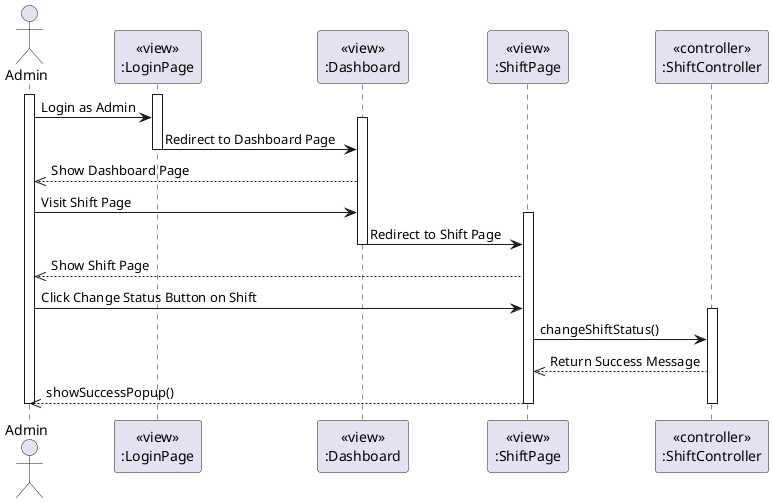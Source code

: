 @startuml ChangeShiftStatus
actor Admin
participant LoginPageView [
  <<view>>
  :LoginPage
]

participant DashboardView [
  <<view>>
  :Dashboard
]

participant ShiftView [
  <<view>>
  :ShiftPage
]

participant ShiftController [
  <<controller>>
  :ShiftController
]

activate Admin
activate LoginPageView
Admin -> LoginPageView: Login as Admin
activate DashboardView
LoginPageView -> DashboardView: Redirect to Dashboard Page
deactivate LoginPageView

DashboardView -->> Admin: Show Dashboard Page

Admin -> DashboardView: Visit Shift Page
activate ShiftView
DashboardView -> ShiftView: Redirect to Shift Page
deactivate DashboardView

ShiftView -->> Admin: Show Shift Page

Admin -> ShiftView: Click Change Status Button on Shift

activate ShiftController
ShiftView -> ShiftController: changeShiftStatus()
ShiftController -->> ShiftView: Return Success Message
ShiftView -->> Admin: showSuccessPopup()

deactivate ShiftView
deactivate ShiftController
deactivate Admin
deactivate ShiftView
@enduml
